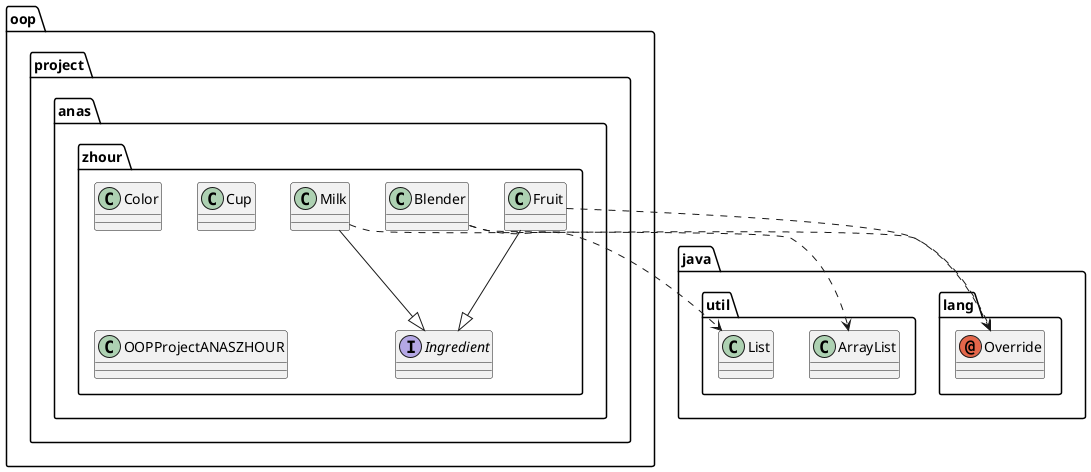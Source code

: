 @startuml
annotation java.lang.Override
class java.util.ArrayList
class java.util.List
class oop.project.anas.zhour.Blender
class oop.project.anas.zhour.Color
class oop.project.anas.zhour.Cup
class oop.project.anas.zhour.Fruit
class oop.project.anas.zhour.Milk
class oop.project.anas.zhour.OOPProjectANASZHOUR
interface oop.project.anas.zhour.Ingredient
oop.project.anas.zhour.Blender ..> java.util.ArrayList
oop.project.anas.zhour.Blender ..> java.util.List
oop.project.anas.zhour.Fruit ..> java.lang.Override
oop.project.anas.zhour.Fruit --|> oop.project.anas.zhour.Ingredient
oop.project.anas.zhour.Milk ..> java.lang.Override
oop.project.anas.zhour.Milk --|> oop.project.anas.zhour.Ingredient
@enduml